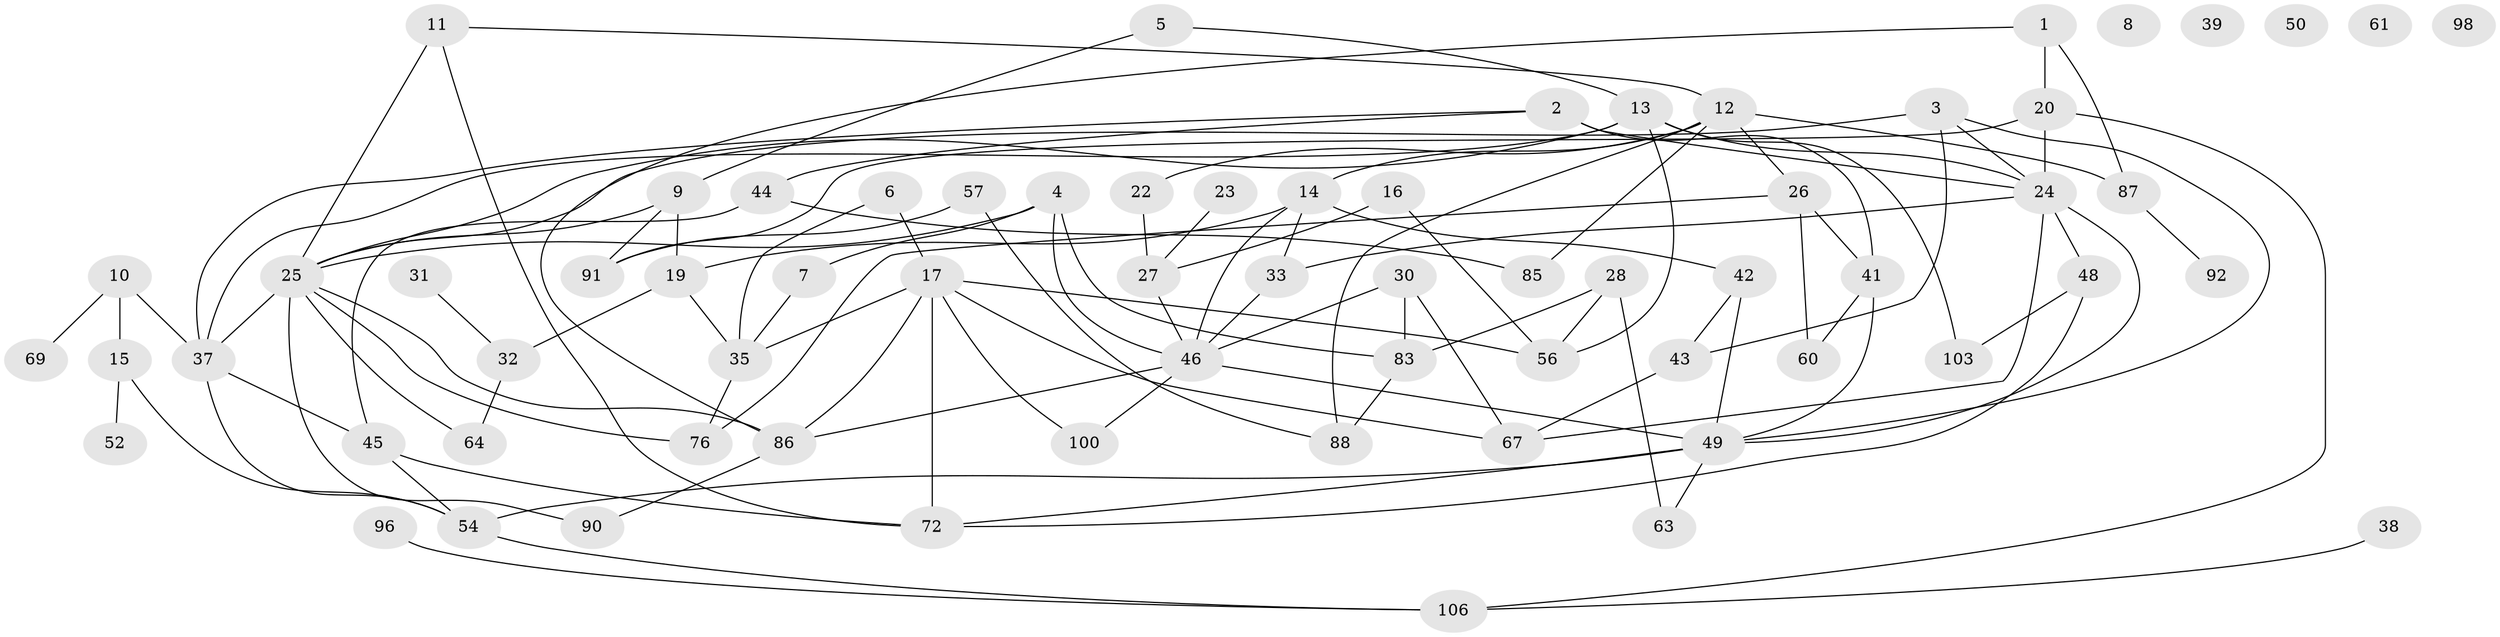 // original degree distribution, {3: 0.22429906542056074, 2: 0.24299065420560748, 4: 0.22429906542056074, 0: 0.04672897196261682, 5: 0.07476635514018691, 1: 0.14018691588785046, 6: 0.037383177570093455, 7: 0.009345794392523364}
// Generated by graph-tools (version 1.1) at 2025/41/03/06/25 10:41:20]
// undirected, 68 vertices, 111 edges
graph export_dot {
graph [start="1"]
  node [color=gray90,style=filled];
  1 [super="+29"];
  2 [super="+89"];
  3 [super="+73"];
  4 [super="+55"];
  5 [super="+18"];
  6;
  7;
  8;
  9 [super="+74"];
  10 [super="+21"];
  11 [super="+101"];
  12 [super="+65"];
  13 [super="+47"];
  14 [super="+99"];
  15 [super="+36"];
  16;
  17 [super="+75"];
  19 [super="+59"];
  20 [super="+97"];
  22;
  23;
  24 [super="+77"];
  25 [super="+81"];
  26;
  27 [super="+78"];
  28 [super="+94"];
  30 [super="+34"];
  31 [super="+40"];
  32 [super="+107"];
  33 [super="+104"];
  35 [super="+79"];
  37 [super="+51"];
  38;
  39;
  41 [super="+58"];
  42 [super="+53"];
  43 [super="+70"];
  44 [super="+66"];
  45;
  46 [super="+68"];
  48;
  49 [super="+71"];
  50;
  52;
  54 [super="+102"];
  56 [super="+82"];
  57 [super="+62"];
  60;
  61;
  63;
  64;
  67;
  69;
  72 [super="+80"];
  76 [super="+84"];
  83;
  85;
  86 [super="+105"];
  87 [super="+95"];
  88 [super="+93"];
  90;
  91;
  92;
  96;
  98;
  100;
  103;
  106;
  1 -- 87;
  1 -- 20;
  1 -- 86;
  2 -- 41 [weight=3];
  2 -- 37;
  2 -- 24;
  2 -- 44;
  3 -- 49;
  3 -- 25;
  3 -- 43 [weight=2];
  3 -- 24;
  4 -- 7;
  4 -- 25;
  4 -- 83;
  4 -- 46;
  5 -- 13;
  5 -- 9;
  6 -- 17;
  6 -- 35;
  7 -- 35;
  9 -- 19;
  9 -- 91;
  9 -- 25;
  10 -- 15;
  10 -- 69;
  10 -- 37;
  11 -- 72;
  11 -- 12;
  11 -- 25;
  12 -- 22;
  12 -- 87;
  12 -- 26;
  12 -- 85;
  12 -- 88;
  12 -- 14;
  13 -- 37;
  13 -- 103;
  13 -- 56;
  13 -- 25;
  13 -- 24;
  14 -- 33;
  14 -- 42;
  14 -- 46;
  14 -- 19;
  15 -- 52;
  15 -- 54;
  16 -- 27;
  16 -- 56;
  17 -- 100;
  17 -- 67;
  17 -- 86;
  17 -- 56;
  17 -- 35;
  17 -- 72;
  19 -- 32;
  19 -- 35;
  20 -- 106;
  20 -- 24;
  20 -- 91;
  22 -- 27;
  23 -- 27;
  24 -- 49;
  24 -- 67;
  24 -- 48;
  24 -- 33;
  25 -- 64;
  25 -- 86;
  25 -- 90;
  25 -- 37;
  25 -- 76;
  26 -- 60;
  26 -- 76;
  26 -- 41;
  27 -- 46;
  28 -- 63;
  28 -- 83;
  28 -- 56;
  30 -- 67;
  30 -- 46;
  30 -- 83;
  31 -- 32;
  32 -- 64;
  33 -- 46;
  35 -- 76;
  37 -- 54;
  37 -- 45;
  38 -- 106;
  41 -- 60;
  41 -- 49;
  42 -- 49;
  42 -- 43;
  43 -- 67;
  44 -- 45;
  44 -- 85;
  45 -- 54;
  45 -- 72;
  46 -- 100;
  46 -- 49;
  46 -- 86;
  48 -- 72;
  48 -- 103;
  49 -- 54;
  49 -- 63;
  49 -- 72;
  54 -- 106;
  57 -- 91;
  57 -- 88;
  83 -- 88;
  86 -- 90;
  87 -- 92;
  96 -- 106;
}
